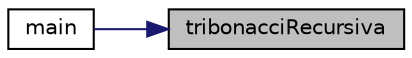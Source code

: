 digraph "tribonacciRecursiva"
{
 // LATEX_PDF_SIZE
  edge [fontname="Helvetica",fontsize="10",labelfontname="Helvetica",labelfontsize="10"];
  node [fontname="Helvetica",fontsize="10",shape=record];
  rankdir="RL";
  Node1 [label="tribonacciRecursiva",height=0.2,width=0.4,color="black", fillcolor="grey75", style="filled", fontcolor="black",tooltip="Funcao que calcula o n-ésimo termo da sequencia tribonacci."];
  Node1 -> Node2 [dir="back",color="midnightblue",fontsize="10",style="solid"];
  Node2 [label="main",height=0.2,width=0.4,color="black", fillcolor="white", style="filled",URL="$1_8cpp.html#abf9e6b7e6f15df4b525a2e7705ba3089",tooltip=" "];
}
